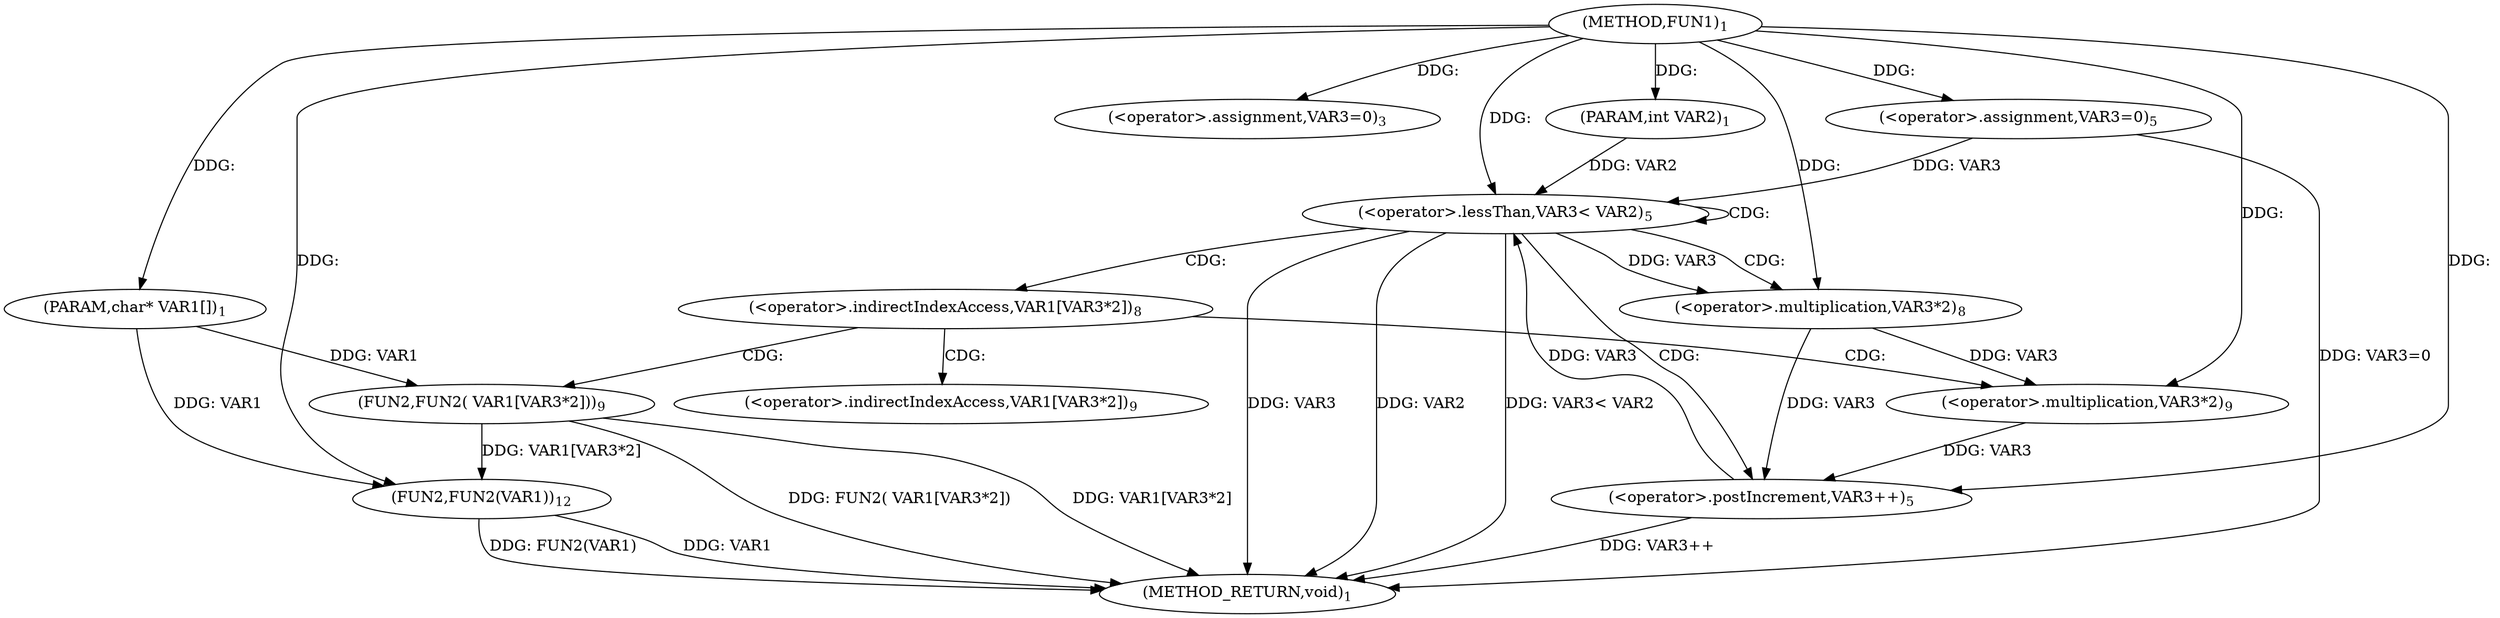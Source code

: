 digraph "FUN1" {  
"8" [label = <(METHOD,FUN1)<SUB>1</SUB>> ]
"42" [label = <(METHOD_RETURN,void)<SUB>1</SUB>> ]
"9" [label = <(PARAM,char* VAR1[])<SUB>1</SUB>> ]
"10" [label = <(PARAM,int VAR2)<SUB>1</SUB>> ]
"13" [label = <(&lt;operator&gt;.assignment,VAR3=0)<SUB>3</SUB>> ]
"40" [label = <(FUN2,FUN2(VAR1))<SUB>12</SUB>> ]
"21" [label = <(&lt;operator&gt;.lessThan,VAR3&lt; VAR2)<SUB>5</SUB>> ]
"24" [label = <(&lt;operator&gt;.postIncrement,VAR3++)<SUB>5</SUB>> ]
"18" [label = <(&lt;operator&gt;.assignment,VAR3=0)<SUB>5</SUB>> ]
"34" [label = <(FUN2,FUN2( VAR1[VAR3*2]))<SUB>9</SUB>> ]
"30" [label = <(&lt;operator&gt;.multiplication,VAR3*2)<SUB>8</SUB>> ]
"37" [label = <(&lt;operator&gt;.multiplication,VAR3*2)<SUB>9</SUB>> ]
"28" [label = <(&lt;operator&gt;.indirectIndexAccess,VAR1[VAR3*2])<SUB>8</SUB>> ]
"35" [label = <(&lt;operator&gt;.indirectIndexAccess,VAR1[VAR3*2])<SUB>9</SUB>> ]
  "18" -> "42"  [ label = "DDG: VAR3=0"] 
  "21" -> "42"  [ label = "DDG: VAR3"] 
  "21" -> "42"  [ label = "DDG: VAR2"] 
  "21" -> "42"  [ label = "DDG: VAR3&lt; VAR2"] 
  "40" -> "42"  [ label = "DDG: VAR1"] 
  "40" -> "42"  [ label = "DDG: FUN2(VAR1)"] 
  "34" -> "42"  [ label = "DDG: VAR1[VAR3*2]"] 
  "34" -> "42"  [ label = "DDG: FUN2( VAR1[VAR3*2])"] 
  "24" -> "42"  [ label = "DDG: VAR3++"] 
  "8" -> "9"  [ label = "DDG: "] 
  "8" -> "10"  [ label = "DDG: "] 
  "8" -> "13"  [ label = "DDG: "] 
  "9" -> "40"  [ label = "DDG: VAR1"] 
  "34" -> "40"  [ label = "DDG: VAR1[VAR3*2]"] 
  "8" -> "40"  [ label = "DDG: "] 
  "8" -> "18"  [ label = "DDG: "] 
  "18" -> "21"  [ label = "DDG: VAR3"] 
  "24" -> "21"  [ label = "DDG: VAR3"] 
  "8" -> "21"  [ label = "DDG: "] 
  "10" -> "21"  [ label = "DDG: VAR2"] 
  "30" -> "24"  [ label = "DDG: VAR3"] 
  "37" -> "24"  [ label = "DDG: VAR3"] 
  "8" -> "24"  [ label = "DDG: "] 
  "21" -> "30"  [ label = "DDG: VAR3"] 
  "8" -> "30"  [ label = "DDG: "] 
  "9" -> "34"  [ label = "DDG: VAR1"] 
  "30" -> "37"  [ label = "DDG: VAR3"] 
  "8" -> "37"  [ label = "DDG: "] 
  "21" -> "24"  [ label = "CDG: "] 
  "21" -> "30"  [ label = "CDG: "] 
  "21" -> "21"  [ label = "CDG: "] 
  "21" -> "28"  [ label = "CDG: "] 
  "28" -> "34"  [ label = "CDG: "] 
  "28" -> "35"  [ label = "CDG: "] 
  "28" -> "37"  [ label = "CDG: "] 
}
